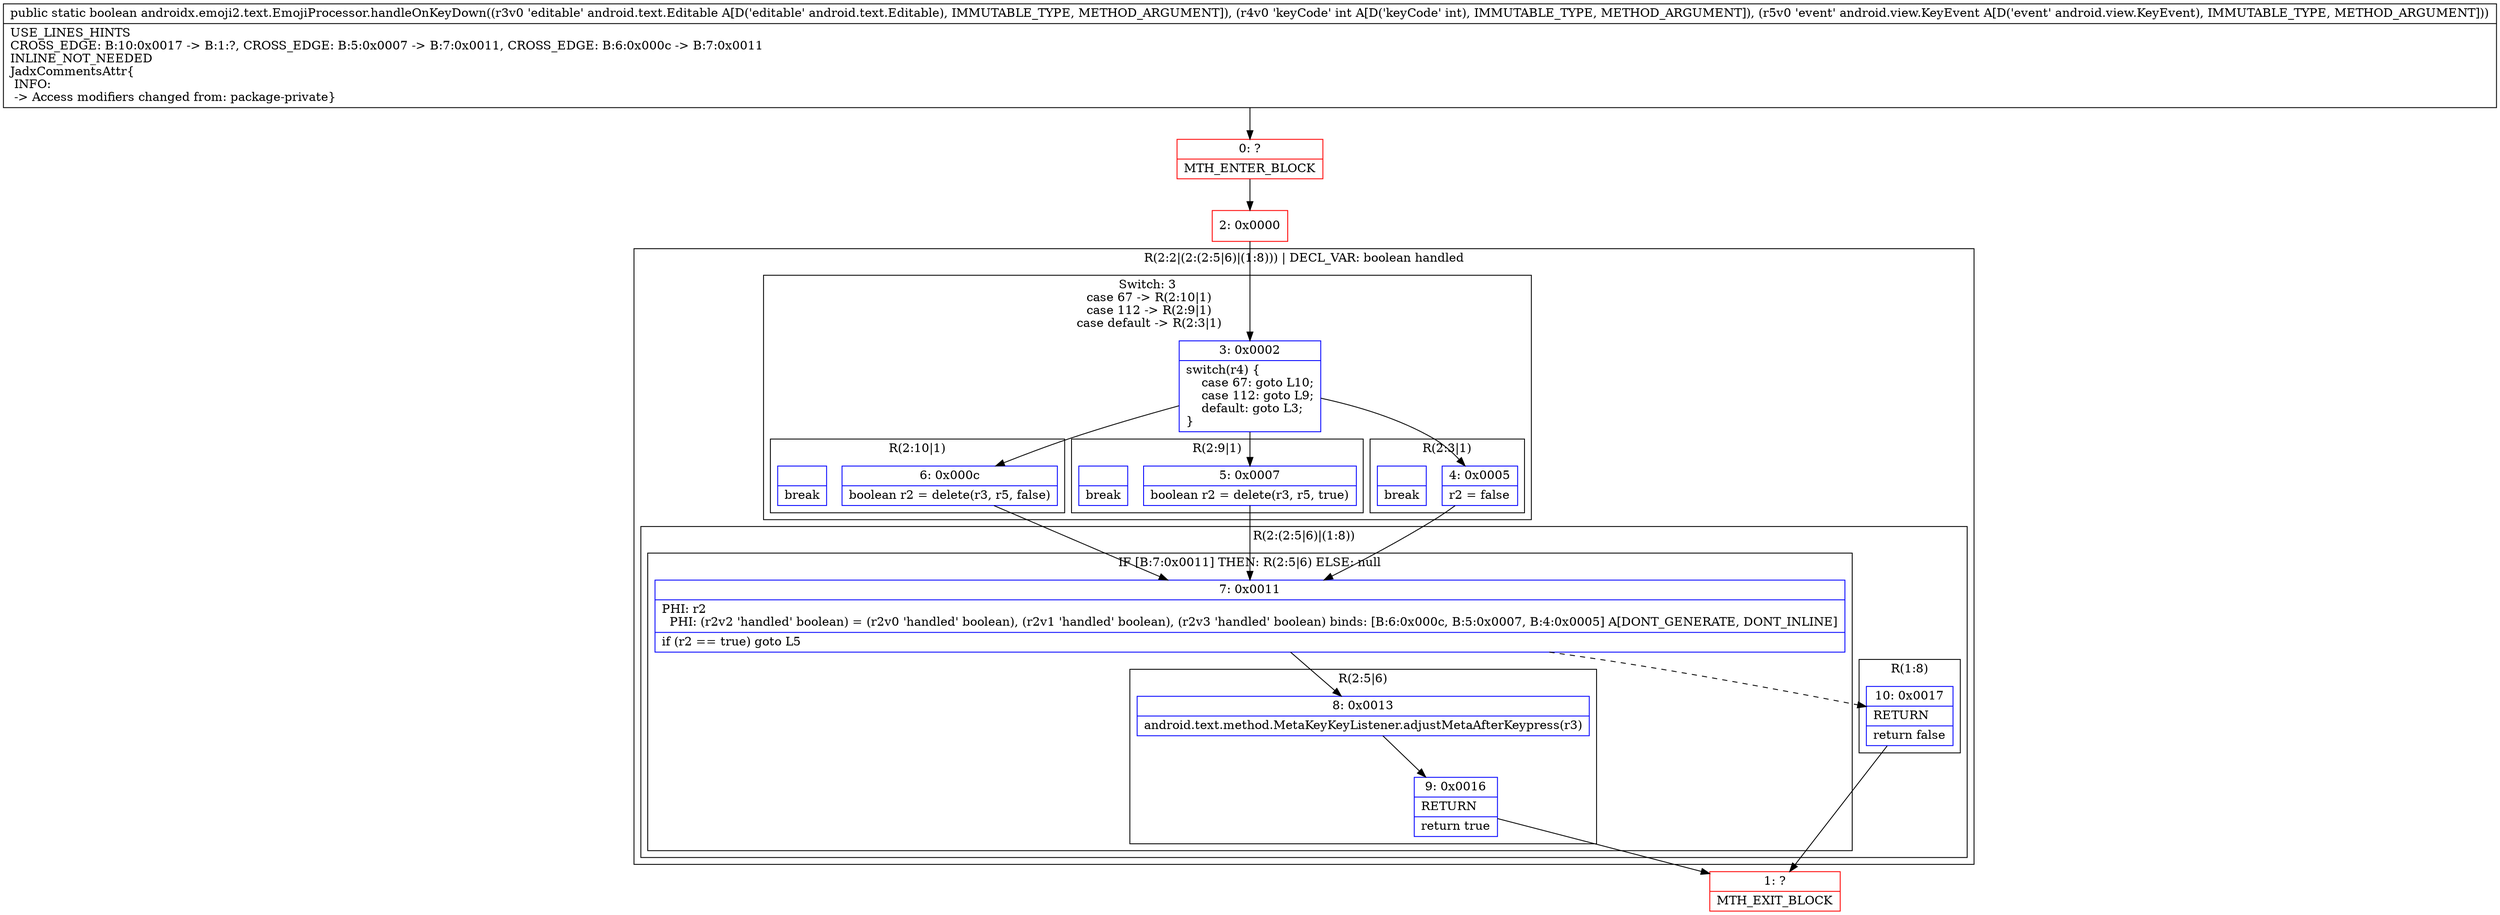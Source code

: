 digraph "CFG forandroidx.emoji2.text.EmojiProcessor.handleOnKeyDown(Landroid\/text\/Editable;ILandroid\/view\/KeyEvent;)Z" {
subgraph cluster_Region_2139194429 {
label = "R(2:2|(2:(2:5|6)|(1:8))) | DECL_VAR: boolean handled\l";
node [shape=record,color=blue];
subgraph cluster_SwitchRegion_369927302 {
label = "Switch: 3
 case 67 -> R(2:10|1)
 case 112 -> R(2:9|1)
 case default -> R(2:3|1)";
node [shape=record,color=blue];
Node_3 [shape=record,label="{3\:\ 0x0002|switch(r4) \{\l    case 67: goto L10;\l    case 112: goto L9;\l    default: goto L3;\l\}\l}"];
subgraph cluster_Region_2143495353 {
label = "R(2:10|1)";
node [shape=record,color=blue];
Node_6 [shape=record,label="{6\:\ 0x000c|boolean r2 = delete(r3, r5, false)\l}"];
Node_InsnContainer_252301348 [shape=record,label="{|break\l}"];
}
subgraph cluster_Region_1385715477 {
label = "R(2:9|1)";
node [shape=record,color=blue];
Node_5 [shape=record,label="{5\:\ 0x0007|boolean r2 = delete(r3, r5, true)\l}"];
Node_InsnContainer_1125656990 [shape=record,label="{|break\l}"];
}
subgraph cluster_Region_1931607946 {
label = "R(2:3|1)";
node [shape=record,color=blue];
Node_4 [shape=record,label="{4\:\ 0x0005|r2 = false\l}"];
Node_InsnContainer_818675116 [shape=record,label="{|break\l}"];
}
}
subgraph cluster_Region_1125144487 {
label = "R(2:(2:5|6)|(1:8))";
node [shape=record,color=blue];
subgraph cluster_IfRegion_39397137 {
label = "IF [B:7:0x0011] THEN: R(2:5|6) ELSE: null";
node [shape=record,color=blue];
Node_7 [shape=record,label="{7\:\ 0x0011|PHI: r2 \l  PHI: (r2v2 'handled' boolean) = (r2v0 'handled' boolean), (r2v1 'handled' boolean), (r2v3 'handled' boolean) binds: [B:6:0x000c, B:5:0x0007, B:4:0x0005] A[DONT_GENERATE, DONT_INLINE]\l|if (r2 == true) goto L5\l}"];
subgraph cluster_Region_1030685 {
label = "R(2:5|6)";
node [shape=record,color=blue];
Node_8 [shape=record,label="{8\:\ 0x0013|android.text.method.MetaKeyKeyListener.adjustMetaAfterKeypress(r3)\l}"];
Node_9 [shape=record,label="{9\:\ 0x0016|RETURN\l|return true\l}"];
}
}
subgraph cluster_Region_1875251501 {
label = "R(1:8)";
node [shape=record,color=blue];
Node_10 [shape=record,label="{10\:\ 0x0017|RETURN\l|return false\l}"];
}
}
}
Node_0 [shape=record,color=red,label="{0\:\ ?|MTH_ENTER_BLOCK\l}"];
Node_2 [shape=record,color=red,label="{2\:\ 0x0000}"];
Node_1 [shape=record,color=red,label="{1\:\ ?|MTH_EXIT_BLOCK\l}"];
MethodNode[shape=record,label="{public static boolean androidx.emoji2.text.EmojiProcessor.handleOnKeyDown((r3v0 'editable' android.text.Editable A[D('editable' android.text.Editable), IMMUTABLE_TYPE, METHOD_ARGUMENT]), (r4v0 'keyCode' int A[D('keyCode' int), IMMUTABLE_TYPE, METHOD_ARGUMENT]), (r5v0 'event' android.view.KeyEvent A[D('event' android.view.KeyEvent), IMMUTABLE_TYPE, METHOD_ARGUMENT]))  | USE_LINES_HINTS\lCROSS_EDGE: B:10:0x0017 \-\> B:1:?, CROSS_EDGE: B:5:0x0007 \-\> B:7:0x0011, CROSS_EDGE: B:6:0x000c \-\> B:7:0x0011\lINLINE_NOT_NEEDED\lJadxCommentsAttr\{\l INFO: \l \-\> Access modifiers changed from: package\-private\}\l}"];
MethodNode -> Node_0;Node_3 -> Node_4;
Node_3 -> Node_5;
Node_3 -> Node_6;
Node_6 -> Node_7;
Node_5 -> Node_7;
Node_4 -> Node_7;
Node_7 -> Node_8;
Node_7 -> Node_10[style=dashed];
Node_8 -> Node_9;
Node_9 -> Node_1;
Node_10 -> Node_1;
Node_0 -> Node_2;
Node_2 -> Node_3;
}

